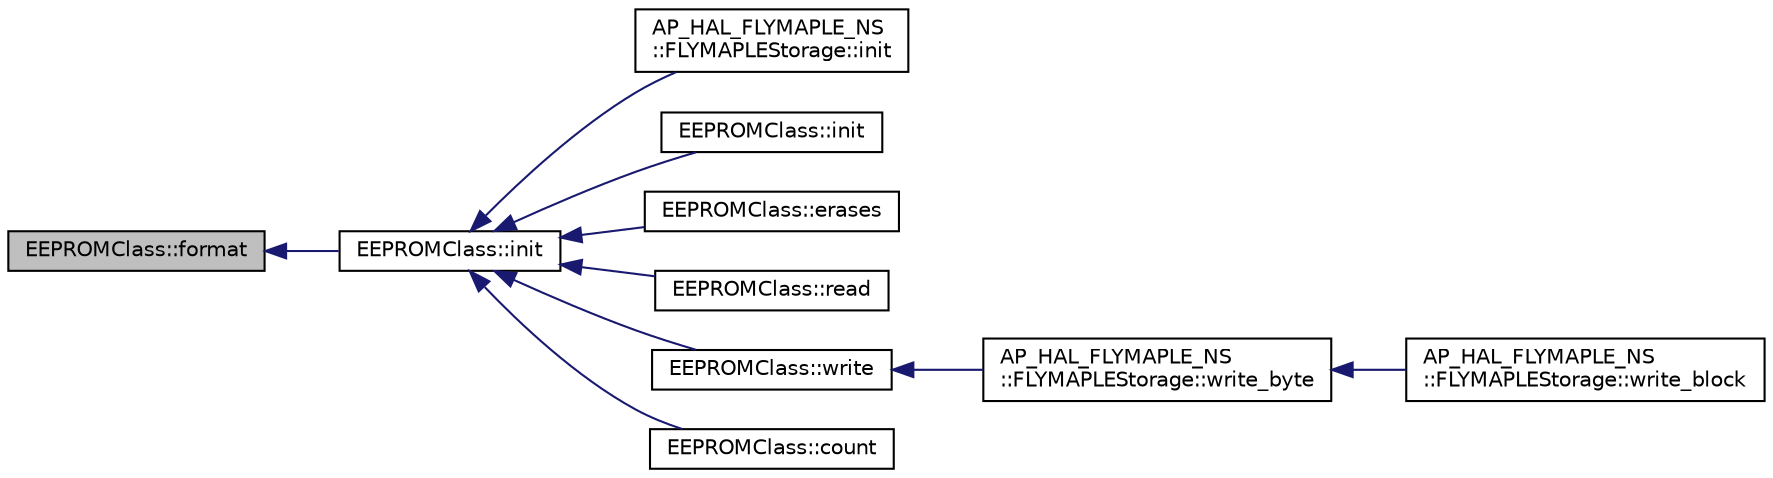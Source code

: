 digraph "EEPROMClass::format"
{
 // INTERACTIVE_SVG=YES
  edge [fontname="Helvetica",fontsize="10",labelfontname="Helvetica",labelfontsize="10"];
  node [fontname="Helvetica",fontsize="10",shape=record];
  rankdir="LR";
  Node1 [label="EEPROMClass::format",height=0.2,width=0.4,color="black", fillcolor="grey75", style="filled", fontcolor="black"];
  Node1 -> Node2 [dir="back",color="midnightblue",fontsize="10",style="solid",fontname="Helvetica"];
  Node2 [label="EEPROMClass::init",height=0.2,width=0.4,color="black", fillcolor="white", style="filled",URL="$classEEPROMClass.html#a9e3825e66fd8112ed3768f726537c8c6"];
  Node2 -> Node3 [dir="back",color="midnightblue",fontsize="10",style="solid",fontname="Helvetica"];
  Node3 [label="AP_HAL_FLYMAPLE_NS\l::FLYMAPLEStorage::init",height=0.2,width=0.4,color="black", fillcolor="white", style="filled",URL="$classAP__HAL__FLYMAPLE__NS_1_1FLYMAPLEStorage.html#a25a3355ea68af27fd28ec211b93ec2ca"];
  Node2 -> Node4 [dir="back",color="midnightblue",fontsize="10",style="solid",fontname="Helvetica"];
  Node4 [label="EEPROMClass::init",height=0.2,width=0.4,color="black", fillcolor="white", style="filled",URL="$classEEPROMClass.html#aa2aa9b1e1f3f7ec3924aacc22e7de722"];
  Node2 -> Node5 [dir="back",color="midnightblue",fontsize="10",style="solid",fontname="Helvetica"];
  Node5 [label="EEPROMClass::erases",height=0.2,width=0.4,color="black", fillcolor="white", style="filled",URL="$classEEPROMClass.html#a7b4057d24e48bfad9b294d5acd9e7b56",tooltip="Returns the erase counter for current page. "];
  Node2 -> Node6 [dir="back",color="midnightblue",fontsize="10",style="solid",fontname="Helvetica"];
  Node6 [label="EEPROMClass::read",height=0.2,width=0.4,color="black", fillcolor="white", style="filled",URL="$classEEPROMClass.html#a039849dd231854ce6b71bb558684d54e",tooltip="Returns the last stored variable data, if found, which correspond to the passed virtual address..."];
  Node2 -> Node7 [dir="back",color="midnightblue",fontsize="10",style="solid",fontname="Helvetica"];
  Node7 [label="EEPROMClass::write",height=0.2,width=0.4,color="black", fillcolor="white", style="filled",URL="$classEEPROMClass.html#a94dfba95e7cbc16dd5cbfeb344a749c1",tooltip="Writes/upadtes variable data in EEPROM. "];
  Node7 -> Node8 [dir="back",color="midnightblue",fontsize="10",style="solid",fontname="Helvetica"];
  Node8 [label="AP_HAL_FLYMAPLE_NS\l::FLYMAPLEStorage::write_byte",height=0.2,width=0.4,color="black", fillcolor="white", style="filled",URL="$classAP__HAL__FLYMAPLE__NS_1_1FLYMAPLEStorage.html#a0aa3116d7a310753eea45c784330aa37"];
  Node8 -> Node9 [dir="back",color="midnightblue",fontsize="10",style="solid",fontname="Helvetica"];
  Node9 [label="AP_HAL_FLYMAPLE_NS\l::FLYMAPLEStorage::write_block",height=0.2,width=0.4,color="black", fillcolor="white", style="filled",URL="$classAP__HAL__FLYMAPLE__NS_1_1FLYMAPLEStorage.html#a3cebced9065ea52b7c7684aed8f3435b"];
  Node2 -> Node10 [dir="back",color="midnightblue",fontsize="10",style="solid",fontname="Helvetica"];
  Node10 [label="EEPROMClass::count",height=0.2,width=0.4,color="black", fillcolor="white", style="filled",URL="$classEEPROMClass.html#a11daf35eb9821e9c9761533f555bb1ed",tooltip="Return number of variable. "];
}
